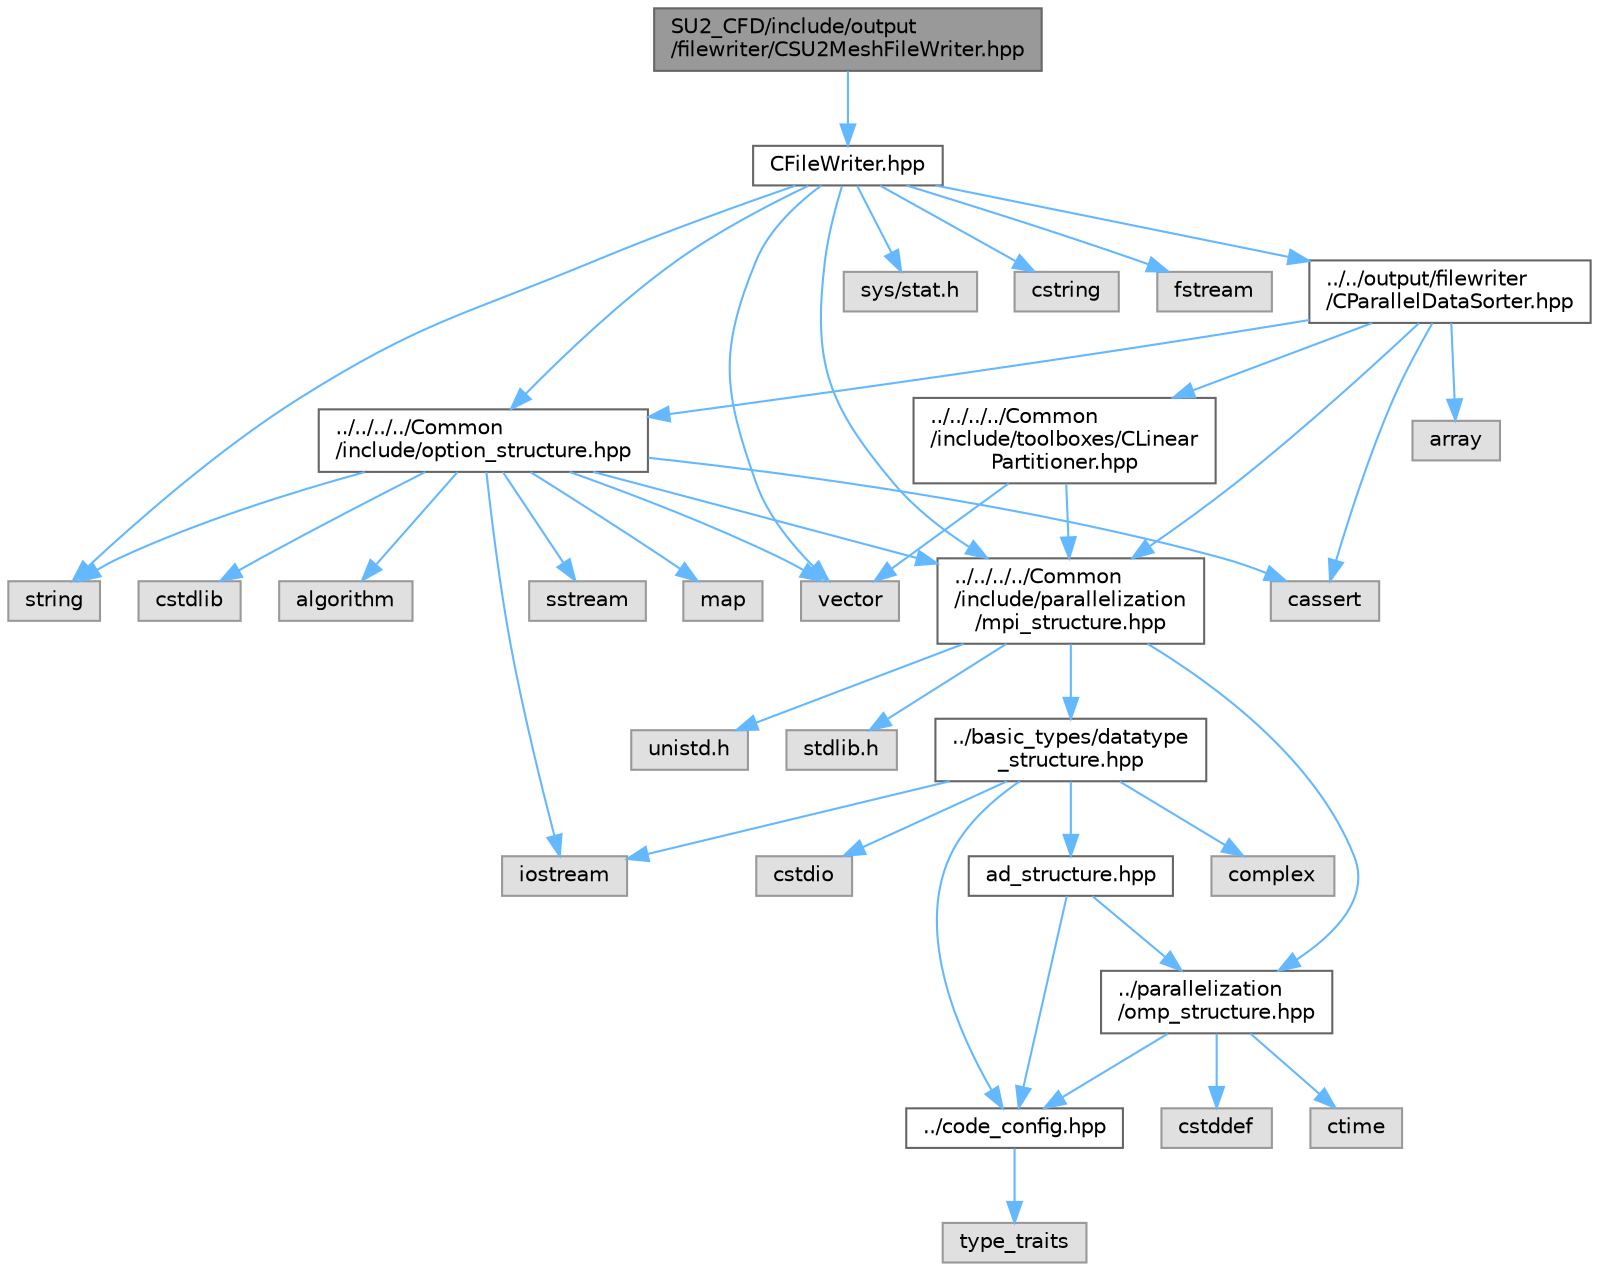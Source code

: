 digraph "SU2_CFD/include/output/filewriter/CSU2MeshFileWriter.hpp"
{
 // LATEX_PDF_SIZE
  bgcolor="transparent";
  edge [fontname=Helvetica,fontsize=10,labelfontname=Helvetica,labelfontsize=10];
  node [fontname=Helvetica,fontsize=10,shape=box,height=0.2,width=0.4];
  Node1 [id="Node000001",label="SU2_CFD/include/output\l/filewriter/CSU2MeshFileWriter.hpp",height=0.2,width=0.4,color="gray40", fillcolor="grey60", style="filled", fontcolor="black",tooltip="Headers fo the CSV file writer class."];
  Node1 -> Node2 [id="edge1_Node000001_Node000002",color="steelblue1",style="solid",tooltip=" "];
  Node2 [id="Node000002",label="CFileWriter.hpp",height=0.2,width=0.4,color="grey40", fillcolor="white", style="filled",URL="$CFileWriter_8hpp.html",tooltip="Headers fo the file writer class."];
  Node2 -> Node3 [id="edge2_Node000002_Node000003",color="steelblue1",style="solid",tooltip=" "];
  Node3 [id="Node000003",label="../../../../Common\l/include/parallelization\l/mpi_structure.hpp",height=0.2,width=0.4,color="grey40", fillcolor="white", style="filled",URL="$mpi__structure_8hpp.html",tooltip="Headers of the mpi interface for generalized datatypes. The subroutines and functions are in the mpi_..."];
  Node3 -> Node4 [id="edge3_Node000003_Node000004",color="steelblue1",style="solid",tooltip=" "];
  Node4 [id="Node000004",label="stdlib.h",height=0.2,width=0.4,color="grey60", fillcolor="#E0E0E0", style="filled",tooltip=" "];
  Node3 -> Node5 [id="edge4_Node000003_Node000005",color="steelblue1",style="solid",tooltip=" "];
  Node5 [id="Node000005",label="../basic_types/datatype\l_structure.hpp",height=0.2,width=0.4,color="grey40", fillcolor="white", style="filled",URL="$datatype__structure_8hpp.html",tooltip="Headers for generalized datatypes, defines an interface for AD types."];
  Node5 -> Node6 [id="edge5_Node000005_Node000006",color="steelblue1",style="solid",tooltip=" "];
  Node6 [id="Node000006",label="iostream",height=0.2,width=0.4,color="grey60", fillcolor="#E0E0E0", style="filled",tooltip=" "];
  Node5 -> Node7 [id="edge6_Node000005_Node000007",color="steelblue1",style="solid",tooltip=" "];
  Node7 [id="Node000007",label="complex",height=0.2,width=0.4,color="grey60", fillcolor="#E0E0E0", style="filled",tooltip=" "];
  Node5 -> Node8 [id="edge7_Node000005_Node000008",color="steelblue1",style="solid",tooltip=" "];
  Node8 [id="Node000008",label="cstdio",height=0.2,width=0.4,color="grey60", fillcolor="#E0E0E0", style="filled",tooltip=" "];
  Node5 -> Node9 [id="edge8_Node000005_Node000009",color="steelblue1",style="solid",tooltip=" "];
  Node9 [id="Node000009",label="../code_config.hpp",height=0.2,width=0.4,color="grey40", fillcolor="white", style="filled",URL="$code__config_8hpp.html",tooltip="Header file for collecting common macros, definitions and type configurations."];
  Node9 -> Node10 [id="edge9_Node000009_Node000010",color="steelblue1",style="solid",tooltip=" "];
  Node10 [id="Node000010",label="type_traits",height=0.2,width=0.4,color="grey60", fillcolor="#E0E0E0", style="filled",tooltip=" "];
  Node5 -> Node11 [id="edge10_Node000005_Node000011",color="steelblue1",style="solid",tooltip=" "];
  Node11 [id="Node000011",label="ad_structure.hpp",height=0.2,width=0.4,color="grey40", fillcolor="white", style="filled",URL="$ad__structure_8hpp.html",tooltip="Main routines for the algorithmic differentiation (AD) structure."];
  Node11 -> Node9 [id="edge11_Node000011_Node000009",color="steelblue1",style="solid",tooltip=" "];
  Node11 -> Node12 [id="edge12_Node000011_Node000012",color="steelblue1",style="solid",tooltip=" "];
  Node12 [id="Node000012",label="../parallelization\l/omp_structure.hpp",height=0.2,width=0.4,color="grey40", fillcolor="white", style="filled",URL="$omp__structure_8hpp.html",tooltip="OpenMP interface header, provides compatibility functions if the code is built without OpenMP support..."];
  Node12 -> Node13 [id="edge13_Node000012_Node000013",color="steelblue1",style="solid",tooltip=" "];
  Node13 [id="Node000013",label="cstddef",height=0.2,width=0.4,color="grey60", fillcolor="#E0E0E0", style="filled",tooltip=" "];
  Node12 -> Node9 [id="edge14_Node000012_Node000009",color="steelblue1",style="solid",tooltip=" "];
  Node12 -> Node14 [id="edge15_Node000012_Node000014",color="steelblue1",style="solid",tooltip=" "];
  Node14 [id="Node000014",label="ctime",height=0.2,width=0.4,color="grey60", fillcolor="#E0E0E0", style="filled",tooltip=" "];
  Node3 -> Node15 [id="edge16_Node000003_Node000015",color="steelblue1",style="solid",tooltip=" "];
  Node15 [id="Node000015",label="unistd.h",height=0.2,width=0.4,color="grey60", fillcolor="#E0E0E0", style="filled",tooltip=" "];
  Node3 -> Node12 [id="edge17_Node000003_Node000012",color="steelblue1",style="solid",tooltip=" "];
  Node2 -> Node16 [id="edge18_Node000002_Node000016",color="steelblue1",style="solid",tooltip=" "];
  Node16 [id="Node000016",label="../../../../Common\l/include/option_structure.hpp",height=0.2,width=0.4,color="grey40", fillcolor="white", style="filled",URL="$option__structure_8hpp.html",tooltip="Defines classes for referencing options for easy input in CConfig."];
  Node16 -> Node3 [id="edge19_Node000016_Node000003",color="steelblue1",style="solid",tooltip=" "];
  Node16 -> Node6 [id="edge20_Node000016_Node000006",color="steelblue1",style="solid",tooltip=" "];
  Node16 -> Node17 [id="edge21_Node000016_Node000017",color="steelblue1",style="solid",tooltip=" "];
  Node17 [id="Node000017",label="sstream",height=0.2,width=0.4,color="grey60", fillcolor="#E0E0E0", style="filled",tooltip=" "];
  Node16 -> Node18 [id="edge22_Node000016_Node000018",color="steelblue1",style="solid",tooltip=" "];
  Node18 [id="Node000018",label="string",height=0.2,width=0.4,color="grey60", fillcolor="#E0E0E0", style="filled",tooltip=" "];
  Node16 -> Node19 [id="edge23_Node000016_Node000019",color="steelblue1",style="solid",tooltip=" "];
  Node19 [id="Node000019",label="vector",height=0.2,width=0.4,color="grey60", fillcolor="#E0E0E0", style="filled",tooltip=" "];
  Node16 -> Node20 [id="edge24_Node000016_Node000020",color="steelblue1",style="solid",tooltip=" "];
  Node20 [id="Node000020",label="map",height=0.2,width=0.4,color="grey60", fillcolor="#E0E0E0", style="filled",tooltip=" "];
  Node16 -> Node21 [id="edge25_Node000016_Node000021",color="steelblue1",style="solid",tooltip=" "];
  Node21 [id="Node000021",label="cstdlib",height=0.2,width=0.4,color="grey60", fillcolor="#E0E0E0", style="filled",tooltip=" "];
  Node16 -> Node22 [id="edge26_Node000016_Node000022",color="steelblue1",style="solid",tooltip=" "];
  Node22 [id="Node000022",label="algorithm",height=0.2,width=0.4,color="grey60", fillcolor="#E0E0E0", style="filled",tooltip=" "];
  Node16 -> Node23 [id="edge27_Node000016_Node000023",color="steelblue1",style="solid",tooltip=" "];
  Node23 [id="Node000023",label="cassert",height=0.2,width=0.4,color="grey60", fillcolor="#E0E0E0", style="filled",tooltip=" "];
  Node2 -> Node24 [id="edge28_Node000002_Node000024",color="steelblue1",style="solid",tooltip=" "];
  Node24 [id="Node000024",label="sys/stat.h",height=0.2,width=0.4,color="grey60", fillcolor="#E0E0E0", style="filled",tooltip=" "];
  Node2 -> Node19 [id="edge29_Node000002_Node000019",color="steelblue1",style="solid",tooltip=" "];
  Node2 -> Node18 [id="edge30_Node000002_Node000018",color="steelblue1",style="solid",tooltip=" "];
  Node2 -> Node25 [id="edge31_Node000002_Node000025",color="steelblue1",style="solid",tooltip=" "];
  Node25 [id="Node000025",label="cstring",height=0.2,width=0.4,color="grey60", fillcolor="#E0E0E0", style="filled",tooltip=" "];
  Node2 -> Node26 [id="edge32_Node000002_Node000026",color="steelblue1",style="solid",tooltip=" "];
  Node26 [id="Node000026",label="fstream",height=0.2,width=0.4,color="grey60", fillcolor="#E0E0E0", style="filled",tooltip=" "];
  Node2 -> Node27 [id="edge33_Node000002_Node000027",color="steelblue1",style="solid",tooltip=" "];
  Node27 [id="Node000027",label="../../output/filewriter\l/CParallelDataSorter.hpp",height=0.2,width=0.4,color="grey40", fillcolor="white", style="filled",URL="$CParallelDataSorter_8hpp.html",tooltip="Headers fo the data sorter class."];
  Node27 -> Node3 [id="edge34_Node000027_Node000003",color="steelblue1",style="solid",tooltip=" "];
  Node27 -> Node16 [id="edge35_Node000027_Node000016",color="steelblue1",style="solid",tooltip=" "];
  Node27 -> Node28 [id="edge36_Node000027_Node000028",color="steelblue1",style="solid",tooltip=" "];
  Node28 [id="Node000028",label="../../../../Common\l/include/toolboxes/CLinear\lPartitioner.hpp",height=0.2,width=0.4,color="grey40", fillcolor="white", style="filled",URL="$CLinearPartitioner_8hpp.html",tooltip="Header file for the class CLinearPartitioner. The implementations are in the CLinearPartitioner...."];
  Node28 -> Node3 [id="edge37_Node000028_Node000003",color="steelblue1",style="solid",tooltip=" "];
  Node28 -> Node19 [id="edge38_Node000028_Node000019",color="steelblue1",style="solid",tooltip=" "];
  Node27 -> Node29 [id="edge39_Node000027_Node000029",color="steelblue1",style="solid",tooltip=" "];
  Node29 [id="Node000029",label="array",height=0.2,width=0.4,color="grey60", fillcolor="#E0E0E0", style="filled",tooltip=" "];
  Node27 -> Node23 [id="edge40_Node000027_Node000023",color="steelblue1",style="solid",tooltip=" "];
}
